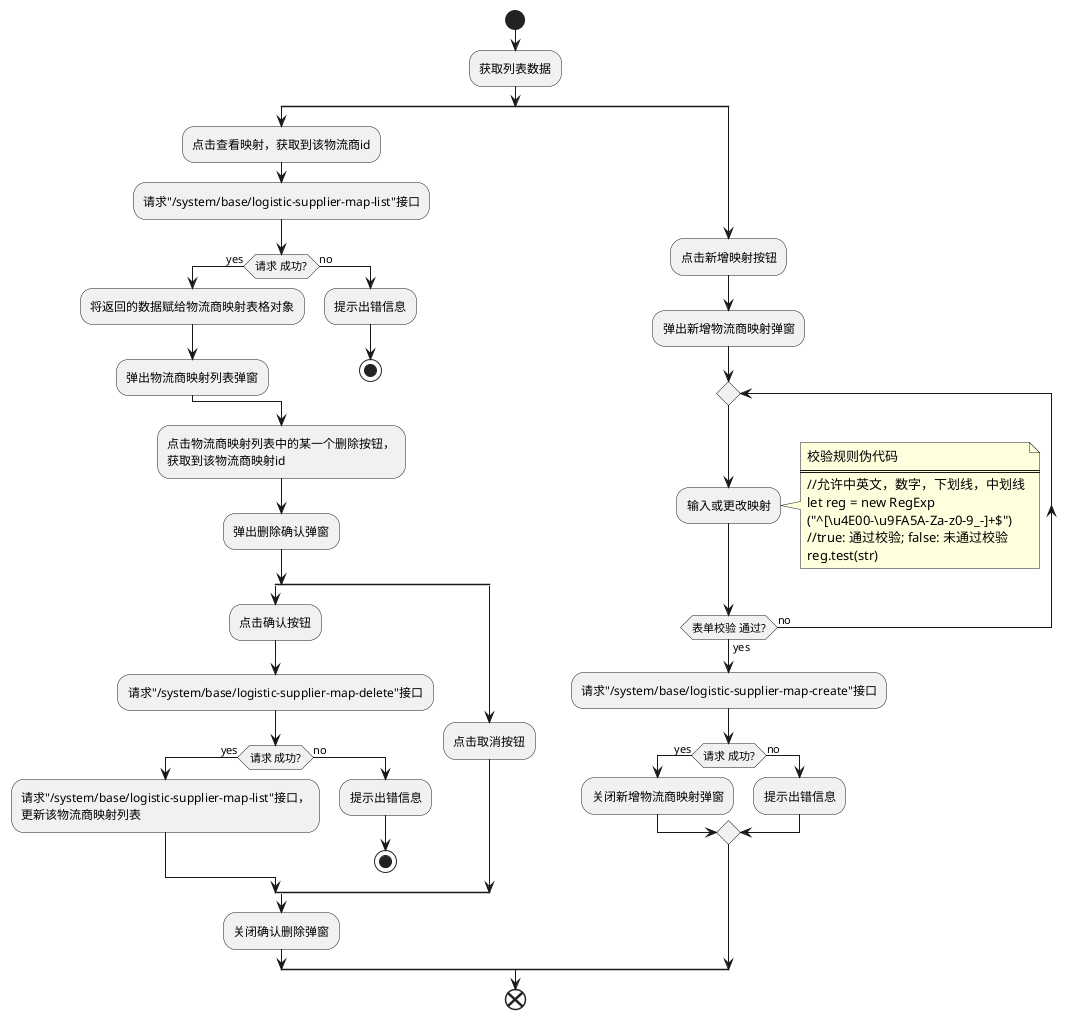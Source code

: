 @startuml

start
:获取列表数据;
split
  :点击查看映射，获取到该物流商id;
  :请求"/system/base/logistic-supplier-map-list"接口;
  if(请求 成功?) then (yes)
    :将返回的数据赋给物流商映射表格对象;
    :弹出物流商映射列表弹窗;
  else (no)
    :提示出错信息;
    stop
  endif
  :点击物流商映射列表中的某一个删除按钮，
  获取到该物流商映射id;
  :弹出删除确认弹窗;
  split
    :点击确认按钮;
    :请求"/system/base/logistic-supplier-map-delete"接口;
    if(请求 成功?) then (yes)
      :请求"/system/base/logistic-supplier-map-list"接口，
      更新该物流商映射列表;
    else (no)
      :提示出错信息;
      stop
    endif
  split again
    :点击取消按钮;
  end split
  :关闭确认删除弹窗;
split again
  :点击新增映射按钮;
  :弹出新增物流商映射弹窗;
  repeat
    :输入或更改映射;
  repeat while(表单校验 通过?) is (no) not (yes)
  note right 
    校验规则伪代码
    ====
    //允许中英文，数字，下划线，中划线
    let reg = new RegExp
    ("^[\u4E00-\u9FA5A-Za-z0-9_-]+$")
    //true: 通过校验; false: 未通过校验
    reg.test(str) 
  end note
  :请求"/system/base/logistic-supplier-map-create"接口;
  if(请求 成功?) then (yes)
    :关闭新增物流商映射弹窗;
  else (no)
    :提示出错信息;
  endif    
end split
end

@enduml